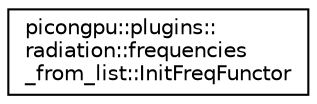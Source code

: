 digraph "Graphical Class Hierarchy"
{
 // LATEX_PDF_SIZE
  edge [fontname="Helvetica",fontsize="10",labelfontname="Helvetica",labelfontsize="10"];
  node [fontname="Helvetica",fontsize="10",shape=record];
  rankdir="LR";
  Node0 [label="picongpu::plugins::\lradiation::frequencies\l_from_list::InitFreqFunctor",height=0.2,width=0.4,color="black", fillcolor="white", style="filled",URL="$classpicongpu_1_1plugins_1_1radiation_1_1frequencies__from__list_1_1_init_freq_functor.html",tooltip=" "];
}
